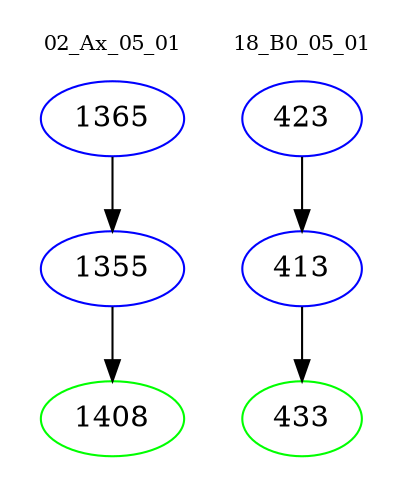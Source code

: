 digraph{
subgraph cluster_0 {
color = white
label = "02_Ax_05_01";
fontsize=10;
T0_1365 [label="1365", color="blue"]
T0_1365 -> T0_1355 [color="black"]
T0_1355 [label="1355", color="blue"]
T0_1355 -> T0_1408 [color="black"]
T0_1408 [label="1408", color="green"]
}
subgraph cluster_1 {
color = white
label = "18_B0_05_01";
fontsize=10;
T1_423 [label="423", color="blue"]
T1_423 -> T1_413 [color="black"]
T1_413 [label="413", color="blue"]
T1_413 -> T1_433 [color="black"]
T1_433 [label="433", color="green"]
}
}
